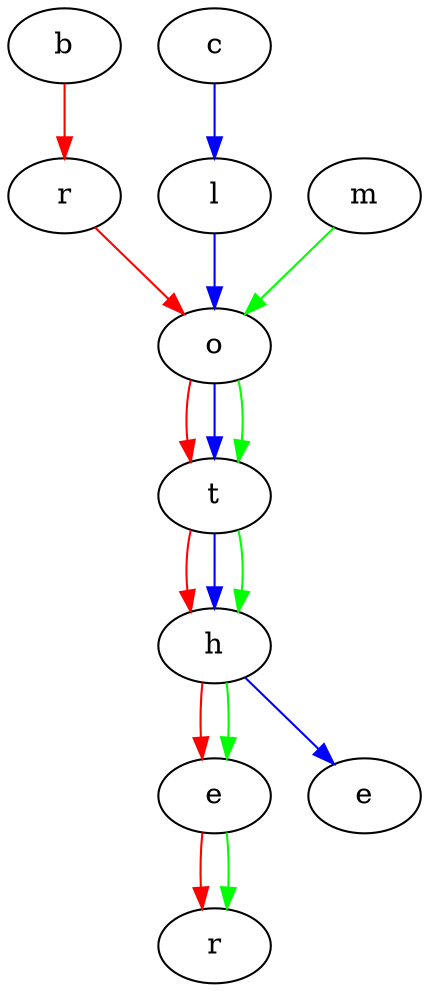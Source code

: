 digraph {
	"b.b9887415-5389-4b4f-9f6b-25129fd841b6" [label=b]
	"r.962c68ee-0b9f-48dc-b598-15d90e829288" [label=r]
	"o.00611bd7-c9e2-490a-bc4b-4ea592af2ba8" [label=o]
	"t.4571e03e-aae6-435e-93f2-1786c5883093" [label=t]
	"h.915d5920-0f1f-485f-8c37-86f42abe6c66" [label=h]
	"e.af07565d-2769-4536-885e-53acb9bacc5b" [label=e]
	"r.b1e7c773-5c63-4598-b00e-9e797d792266" [label=r]
	"b.b9887415-5389-4b4f-9f6b-25129fd841b6" -> "r.962c68ee-0b9f-48dc-b598-15d90e829288" [color=red]
	"r.962c68ee-0b9f-48dc-b598-15d90e829288" -> "o.00611bd7-c9e2-490a-bc4b-4ea592af2ba8" [color=red]
	"o.00611bd7-c9e2-490a-bc4b-4ea592af2ba8" -> "t.4571e03e-aae6-435e-93f2-1786c5883093" [color=red]
	"t.4571e03e-aae6-435e-93f2-1786c5883093" -> "h.915d5920-0f1f-485f-8c37-86f42abe6c66" [color=red]
	"h.915d5920-0f1f-485f-8c37-86f42abe6c66" -> "e.af07565d-2769-4536-885e-53acb9bacc5b" [color=red]
	"e.af07565d-2769-4536-885e-53acb9bacc5b" -> "r.b1e7c773-5c63-4598-b00e-9e797d792266" [color=red]
	"c.6a9a9c81-a1f6-4e2a-b25a-b23a2c5c0ac6" [label=c]
	"l.ef0568fc-4151-4936-8ac4-39dbd83eb770" [label=l]
	"o.00611bd7-c9e2-490a-bc4b-4ea592af2ba8" [label=o]
	"t.4571e03e-aae6-435e-93f2-1786c5883093" [label=t]
	"h.915d5920-0f1f-485f-8c37-86f42abe6c66" [label=h]
	"e.50c7e8f9-e145-4057-90ae-2e3b98a2a9f6" [label=e]
	"c.6a9a9c81-a1f6-4e2a-b25a-b23a2c5c0ac6" -> "l.ef0568fc-4151-4936-8ac4-39dbd83eb770" [color=blue]
	"l.ef0568fc-4151-4936-8ac4-39dbd83eb770" -> "o.00611bd7-c9e2-490a-bc4b-4ea592af2ba8" [color=blue]
	"o.00611bd7-c9e2-490a-bc4b-4ea592af2ba8" -> "t.4571e03e-aae6-435e-93f2-1786c5883093" [color=blue]
	"t.4571e03e-aae6-435e-93f2-1786c5883093" -> "h.915d5920-0f1f-485f-8c37-86f42abe6c66" [color=blue]
	"h.915d5920-0f1f-485f-8c37-86f42abe6c66" -> "e.50c7e8f9-e145-4057-90ae-2e3b98a2a9f6" [color=blue]
	"m.b8f613da-897f-4967-817e-098c09a9b06a" [label=m]
	"o.00611bd7-c9e2-490a-bc4b-4ea592af2ba8" [label=o]
	"t.4571e03e-aae6-435e-93f2-1786c5883093" [label=t]
	"h.915d5920-0f1f-485f-8c37-86f42abe6c66" [label=h]
	"e.af07565d-2769-4536-885e-53acb9bacc5b" [label=e]
	"r.b1e7c773-5c63-4598-b00e-9e797d792266" [label=r]
	"m.b8f613da-897f-4967-817e-098c09a9b06a" -> "o.00611bd7-c9e2-490a-bc4b-4ea592af2ba8" [color=green]
	"o.00611bd7-c9e2-490a-bc4b-4ea592af2ba8" -> "t.4571e03e-aae6-435e-93f2-1786c5883093" [color=green]
	"t.4571e03e-aae6-435e-93f2-1786c5883093" -> "h.915d5920-0f1f-485f-8c37-86f42abe6c66" [color=green]
	"h.915d5920-0f1f-485f-8c37-86f42abe6c66" -> "e.af07565d-2769-4536-885e-53acb9bacc5b" [color=green]
	"e.af07565d-2769-4536-885e-53acb9bacc5b" -> "r.b1e7c773-5c63-4598-b00e-9e797d792266" [color=green]
}
